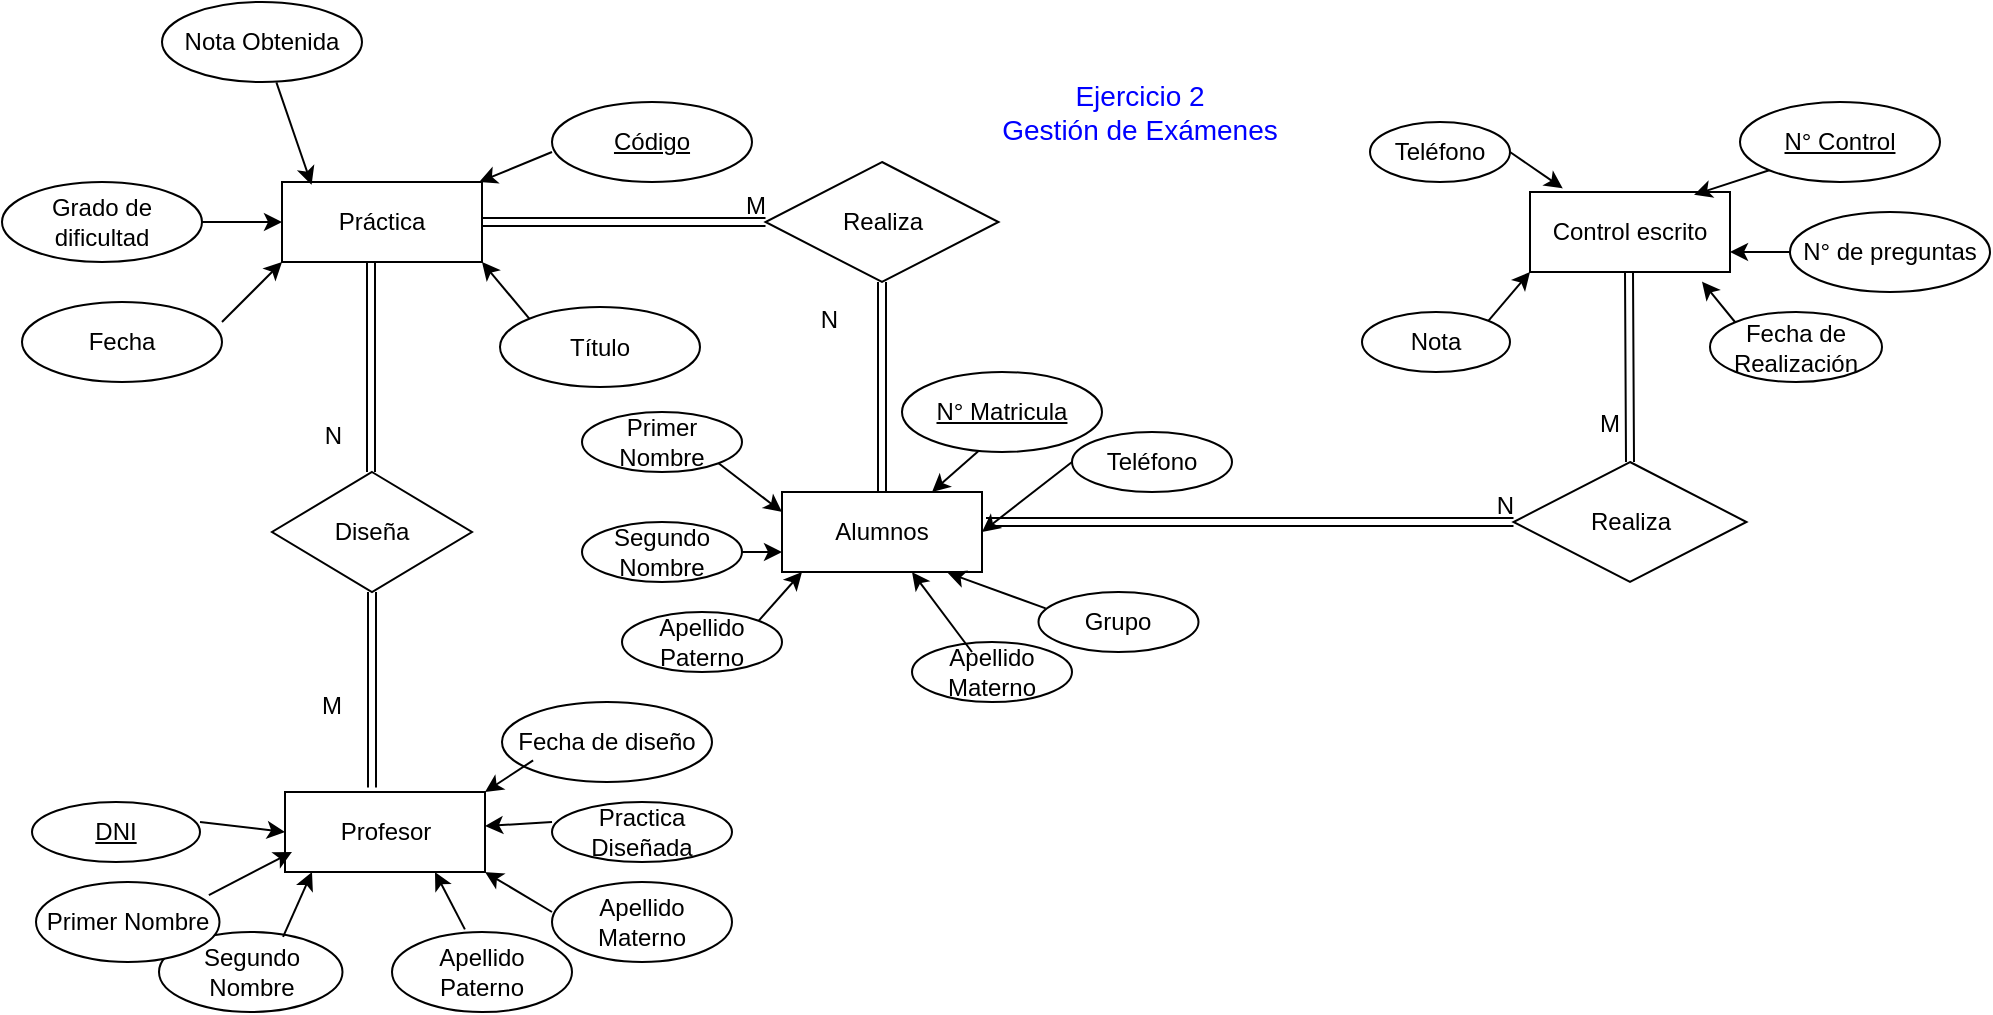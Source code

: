 <mxfile version="17.1.3" type="device"><diagram id="_UIlNqygdMJBV_4PYFMt" name="Page-1"><mxGraphModel dx="997" dy="1717" grid="1" gridSize="10" guides="1" tooltips="1" connect="1" arrows="1" fold="1" page="1" pageScale="1" pageWidth="827" pageHeight="1169" math="0" shadow="0"><root><mxCell id="0"/><mxCell id="1" parent="0"/><mxCell id="fxNJqcIJu42b49JHIs_v-1" value="Práctica" style="whiteSpace=wrap;html=1;align=center;" parent="1" vertex="1"><mxGeometry x="140" y="60" width="100" height="40" as="geometry"/></mxCell><mxCell id="fxNJqcIJu42b49JHIs_v-3" value="Control escrito" style="whiteSpace=wrap;html=1;align=center;" parent="1" vertex="1"><mxGeometry x="764" y="65" width="100" height="40" as="geometry"/></mxCell><mxCell id="fxNJqcIJu42b49JHIs_v-4" value="Profesor" style="whiteSpace=wrap;html=1;align=center;" parent="1" vertex="1"><mxGeometry x="141.5" y="365" width="100" height="40" as="geometry"/></mxCell><mxCell id="fxNJqcIJu42b49JHIs_v-10" value="Grado de dificultad" style="ellipse;whiteSpace=wrap;html=1;align=center;" parent="1" vertex="1"><mxGeometry y="60" width="100" height="40" as="geometry"/></mxCell><mxCell id="fxNJqcIJu42b49JHIs_v-13" value="" style="endArrow=classic;html=1;rounded=0;exitX=0;exitY=0.5;exitDx=0;exitDy=0;" parent="1" target="fxNJqcIJu42b49JHIs_v-1" edge="1"><mxGeometry width="50" height="50" relative="1" as="geometry"><mxPoint x="275" y="45" as="sourcePoint"/><mxPoint x="280.0" y="82.2" as="targetPoint"/><Array as="points"/></mxGeometry></mxCell><mxCell id="fxNJqcIJu42b49JHIs_v-15" value="" style="endArrow=classic;html=1;rounded=0;entryX=0;entryY=0.5;entryDx=0;entryDy=0;" parent="1" target="fxNJqcIJu42b49JHIs_v-1" edge="1"><mxGeometry width="50" height="50" relative="1" as="geometry"><mxPoint x="100" y="80" as="sourcePoint"/><mxPoint x="170" y="130" as="targetPoint"/></mxGeometry></mxCell><mxCell id="fxNJqcIJu42b49JHIs_v-19" value="Realiza" style="shape=rhombus;perimeter=rhombusPerimeter;whiteSpace=wrap;html=1;align=center;" parent="1" vertex="1"><mxGeometry x="381.75" y="50" width="116.5" height="60" as="geometry"/></mxCell><mxCell id="fxNJqcIJu42b49JHIs_v-21" value="Nota" style="ellipse;whiteSpace=wrap;html=1;align=center;" parent="1" vertex="1"><mxGeometry x="680" y="125" width="74" height="30" as="geometry"/></mxCell><mxCell id="fxNJqcIJu42b49JHIs_v-22" value="Teléfono" style="ellipse;whiteSpace=wrap;html=1;align=center;" parent="1" vertex="1"><mxGeometry x="684" y="30" width="70" height="30" as="geometry"/></mxCell><mxCell id="fxNJqcIJu42b49JHIs_v-23" value="Fecha de Realización" style="ellipse;whiteSpace=wrap;html=1;align=center;" parent="1" vertex="1"><mxGeometry x="854" y="125" width="86" height="35" as="geometry"/></mxCell><mxCell id="fxNJqcIJu42b49JHIs_v-24" value="" style="endArrow=classic;html=1;rounded=0;exitX=1;exitY=0;exitDx=0;exitDy=0;entryX=0;entryY=1;entryDx=0;entryDy=0;" parent="1" source="fxNJqcIJu42b49JHIs_v-21" target="fxNJqcIJu42b49JHIs_v-3" edge="1"><mxGeometry width="50" height="50" relative="1" as="geometry"><mxPoint x="674" y="135" as="sourcePoint"/><mxPoint x="724" y="85" as="targetPoint"/></mxGeometry></mxCell><mxCell id="fxNJqcIJu42b49JHIs_v-25" value="" style="endArrow=classic;html=1;rounded=0;exitX=1;exitY=0.5;exitDx=0;exitDy=0;entryX=0.164;entryY=-0.045;entryDx=0;entryDy=0;entryPerimeter=0;" parent="1" source="fxNJqcIJu42b49JHIs_v-22" target="fxNJqcIJu42b49JHIs_v-3" edge="1"><mxGeometry width="50" height="50" relative="1" as="geometry"><mxPoint x="753.995" y="114.998" as="sourcePoint"/><mxPoint x="754" y="105" as="targetPoint"/></mxGeometry></mxCell><mxCell id="fxNJqcIJu42b49JHIs_v-27" value="" style="endArrow=classic;html=1;rounded=0;entryX=0.86;entryY=1.12;entryDx=0;entryDy=0;exitX=0;exitY=0;exitDx=0;exitDy=0;entryPerimeter=0;" parent="1" source="fxNJqcIJu42b49JHIs_v-23" target="fxNJqcIJu42b49JHIs_v-3" edge="1"><mxGeometry width="50" height="50" relative="1" as="geometry"><mxPoint x="834" y="101" as="sourcePoint"/><mxPoint x="872.14" y="65" as="targetPoint"/></mxGeometry></mxCell><mxCell id="fxNJqcIJu42b49JHIs_v-28" value="Diseña" style="shape=rhombus;perimeter=rhombusPerimeter;whiteSpace=wrap;html=1;align=center;" parent="1" vertex="1"><mxGeometry x="135" y="205" width="100" height="60" as="geometry"/></mxCell><mxCell id="fxNJqcIJu42b49JHIs_v-31" value="Segundo Nombre" style="ellipse;whiteSpace=wrap;html=1;align=center;" parent="1" vertex="1"><mxGeometry x="78.5" y="435" width="91.75" height="40" as="geometry"/></mxCell><mxCell id="fxNJqcIJu42b49JHIs_v-32" value="Apellido Paterno" style="ellipse;whiteSpace=wrap;html=1;align=center;" parent="1" vertex="1"><mxGeometry x="195" y="435" width="90" height="40" as="geometry"/></mxCell><mxCell id="fxNJqcIJu42b49JHIs_v-33" value="Practica Diseñada" style="ellipse;whiteSpace=wrap;html=1;align=center;" parent="1" vertex="1"><mxGeometry x="275" y="370" width="90" height="30" as="geometry"/></mxCell><mxCell id="fxNJqcIJu42b49JHIs_v-35" value="" style="endArrow=classic;html=1;rounded=0;entryX=0;entryY=0.5;entryDx=0;entryDy=0;exitX=1;exitY=0.5;exitDx=0;exitDy=0;" parent="1" target="fxNJqcIJu42b49JHIs_v-4" edge="1"><mxGeometry width="50" height="50" relative="1" as="geometry"><mxPoint x="99" y="380" as="sourcePoint"/><mxPoint x="148.5" y="265" as="targetPoint"/></mxGeometry></mxCell><mxCell id="fxNJqcIJu42b49JHIs_v-36" value="" style="endArrow=classic;html=1;rounded=0;exitX=0.676;exitY=0.06;exitDx=0;exitDy=0;exitPerimeter=0;" parent="1" source="fxNJqcIJu42b49JHIs_v-31" edge="1"><mxGeometry width="50" height="50" relative="1" as="geometry"><mxPoint x="148.5" y="385" as="sourcePoint"/><mxPoint x="155" y="405" as="targetPoint"/></mxGeometry></mxCell><mxCell id="fxNJqcIJu42b49JHIs_v-37" value="" style="endArrow=classic;html=1;rounded=0;exitX=0.405;exitY=-0.033;exitDx=0;exitDy=0;entryX=0.75;entryY=1;entryDx=0;entryDy=0;exitPerimeter=0;" parent="1" source="fxNJqcIJu42b49JHIs_v-32" target="fxNJqcIJu42b49JHIs_v-4" edge="1"><mxGeometry width="50" height="50" relative="1" as="geometry"><mxPoint x="214.5" y="375" as="sourcePoint"/><mxPoint x="215" y="355" as="targetPoint"/></mxGeometry></mxCell><mxCell id="fxNJqcIJu42b49JHIs_v-38" value="" style="endArrow=classic;html=1;rounded=0;exitX=0;exitY=0.5;exitDx=0;exitDy=0;" parent="1" target="fxNJqcIJu42b49JHIs_v-4" edge="1"><mxGeometry width="50" height="50" relative="1" as="geometry"><mxPoint x="275" y="380" as="sourcePoint"/><mxPoint x="345" y="335" as="targetPoint"/></mxGeometry></mxCell><mxCell id="cjGrNKfxoDnAlGZ-1pet-3" value="Título" style="ellipse;whiteSpace=wrap;html=1;align=center;" parent="1" vertex="1"><mxGeometry x="249" y="122.5" width="100" height="40" as="geometry"/></mxCell><mxCell id="cjGrNKfxoDnAlGZ-1pet-4" value="" style="endArrow=classic;html=1;rounded=0;exitX=0;exitY=0;exitDx=0;exitDy=0;entryX=1;entryY=1;entryDx=0;entryDy=0;" parent="1" source="cjGrNKfxoDnAlGZ-1pet-3" target="fxNJqcIJu42b49JHIs_v-1" edge="1"><mxGeometry width="50" height="50" relative="1" as="geometry"><mxPoint x="190" y="180" as="sourcePoint"/><mxPoint x="210" y="100" as="targetPoint"/></mxGeometry></mxCell><mxCell id="78Q7VymyqBd84BU-bpm_-3" style="edgeStyle=orthogonalEdgeStyle;rounded=0;orthogonalLoop=1;jettySize=auto;html=1;exitX=0.5;exitY=1;exitDx=0;exitDy=0;" parent="1" edge="1"><mxGeometry relative="1" as="geometry"><mxPoint x="899" y="50" as="sourcePoint"/><mxPoint x="899" y="50" as="targetPoint"/></mxGeometry></mxCell><mxCell id="78Q7VymyqBd84BU-bpm_-5" value="" style="endArrow=classic;html=1;rounded=0;entryX=0.82;entryY=0.035;entryDx=0;entryDy=0;entryPerimeter=0;" parent="1" target="fxNJqcIJu42b49JHIs_v-3" edge="1"><mxGeometry width="50" height="50" relative="1" as="geometry"><mxPoint x="884" y="54" as="sourcePoint"/><mxPoint x="834" y="105" as="targetPoint"/></mxGeometry></mxCell><mxCell id="78Q7VymyqBd84BU-bpm_-11" value="Fecha de diseño" style="ellipse;whiteSpace=wrap;html=1;align=center;" parent="1" vertex="1"><mxGeometry x="250" y="320" width="105" height="40" as="geometry"/></mxCell><mxCell id="78Q7VymyqBd84BU-bpm_-12" value="" style="endArrow=classic;html=1;rounded=0;exitX=0;exitY=1;exitDx=0;exitDy=0;entryX=1;entryY=0;entryDx=0;entryDy=0;" parent="1" target="fxNJqcIJu42b49JHIs_v-4" edge="1"><mxGeometry width="50" height="50" relative="1" as="geometry"><mxPoint x="265.555" y="349.21" as="sourcePoint"/><mxPoint x="213.25" y="407.632" as="targetPoint"/></mxGeometry></mxCell><mxCell id="psuEJ3mvQeP_sptly6we-1" value="" style="shape=link;html=1;rounded=0;exitX=0.5;exitY=1;exitDx=0;exitDy=0;" parent="1" source="fxNJqcIJu42b49JHIs_v-19" target="0WjsIvAa2U3UCHR0FT5W-12" edge="1"><mxGeometry relative="1" as="geometry"><mxPoint x="430" y="130" as="sourcePoint"/><mxPoint x="449" y="290" as="targetPoint"/></mxGeometry></mxCell><mxCell id="psuEJ3mvQeP_sptly6we-2" value="N" style="resizable=0;html=1;align=right;verticalAlign=bottom;" parent="psuEJ3mvQeP_sptly6we-1" connectable="0" vertex="1"><mxGeometry x="1" relative="1" as="geometry"><mxPoint x="-22" y="-78" as="offset"/></mxGeometry></mxCell><mxCell id="psuEJ3mvQeP_sptly6we-3" value="" style="shape=link;html=1;rounded=0;entryX=0;entryY=0.5;entryDx=0;entryDy=0;exitX=1;exitY=0.5;exitDx=0;exitDy=0;" parent="1" source="fxNJqcIJu42b49JHIs_v-1" target="fxNJqcIJu42b49JHIs_v-19" edge="1"><mxGeometry relative="1" as="geometry"><mxPoint x="250" y="80" as="sourcePoint"/><mxPoint x="410" y="80" as="targetPoint"/></mxGeometry></mxCell><mxCell id="psuEJ3mvQeP_sptly6we-4" value="M" style="resizable=0;html=1;align=right;verticalAlign=bottom;" parent="psuEJ3mvQeP_sptly6we-3" connectable="0" vertex="1"><mxGeometry x="1" relative="1" as="geometry"/></mxCell><mxCell id="psuEJ3mvQeP_sptly6we-5" value="" style="shape=link;html=1;rounded=0;entryX=0.435;entryY=-0.055;entryDx=0;entryDy=0;exitX=0.5;exitY=1;exitDx=0;exitDy=0;entryPerimeter=0;" parent="1" source="fxNJqcIJu42b49JHIs_v-28" target="fxNJqcIJu42b49JHIs_v-4" edge="1"><mxGeometry relative="1" as="geometry"><mxPoint x="95" y="434.5" as="sourcePoint"/><mxPoint x="255" y="434.5" as="targetPoint"/></mxGeometry></mxCell><mxCell id="psuEJ3mvQeP_sptly6we-6" value="M" style="resizable=0;html=1;align=right;verticalAlign=bottom;" parent="psuEJ3mvQeP_sptly6we-5" connectable="0" vertex="1"><mxGeometry x="1" relative="1" as="geometry"><mxPoint x="-15" y="-33" as="offset"/></mxGeometry></mxCell><mxCell id="psuEJ3mvQeP_sptly6we-7" value="&lt;font style=&quot;font-size: 14px&quot; color=&quot;#0000ff&quot;&gt;Ejercicio 2&lt;br&gt;Gestión de Exámenes&lt;br&gt;&lt;/font&gt;" style="text;html=1;strokeColor=none;fillColor=none;align=center;verticalAlign=middle;whiteSpace=wrap;rounded=0;" parent="1" vertex="1"><mxGeometry x="498.25" y="10" width="141.75" height="30" as="geometry"/></mxCell><mxCell id="psuEJ3mvQeP_sptly6we-8" value="" style="shape=link;html=1;rounded=0;entryX=0.5;entryY=0;entryDx=0;entryDy=0;" parent="1" target="0WjsIvAa2U3UCHR0FT5W-35" edge="1"><mxGeometry relative="1" as="geometry"><mxPoint x="813.5" y="105" as="sourcePoint"/><mxPoint x="813.5" y="175" as="targetPoint"/></mxGeometry></mxCell><mxCell id="psuEJ3mvQeP_sptly6we-9" value="M" style="resizable=0;html=1;align=right;verticalAlign=bottom;" parent="psuEJ3mvQeP_sptly6we-8" connectable="0" vertex="1"><mxGeometry x="1" relative="1" as="geometry"><mxPoint x="-4" y="-10" as="offset"/></mxGeometry></mxCell><mxCell id="0WjsIvAa2U3UCHR0FT5W-1" value="Código" style="ellipse;whiteSpace=wrap;html=1;align=center;fontStyle=4;" parent="1" vertex="1"><mxGeometry x="275" y="20" width="100" height="40" as="geometry"/></mxCell><mxCell id="0WjsIvAa2U3UCHR0FT5W-2" value="N° Control" style="ellipse;whiteSpace=wrap;html=1;align=center;fontStyle=4;" parent="1" vertex="1"><mxGeometry x="869.0" y="19.997" width="100" height="40" as="geometry"/></mxCell><mxCell id="0WjsIvAa2U3UCHR0FT5W-4" style="edgeStyle=orthogonalEdgeStyle;rounded=0;orthogonalLoop=1;jettySize=auto;html=1;exitX=0;exitY=0.5;exitDx=0;exitDy=0;entryX=1;entryY=0.75;entryDx=0;entryDy=0;" parent="1" source="0WjsIvAa2U3UCHR0FT5W-3" target="fxNJqcIJu42b49JHIs_v-3" edge="1"><mxGeometry relative="1" as="geometry"/></mxCell><mxCell id="0WjsIvAa2U3UCHR0FT5W-3" value="N° de preguntas" style="ellipse;whiteSpace=wrap;html=1;align=center;" parent="1" vertex="1"><mxGeometry x="894" y="75" width="100" height="40" as="geometry"/></mxCell><mxCell id="0WjsIvAa2U3UCHR0FT5W-5" value="DNI" style="ellipse;whiteSpace=wrap;html=1;align=center;fontStyle=4;" parent="1" vertex="1"><mxGeometry x="15" y="370" width="84" height="30" as="geometry"/></mxCell><mxCell id="0WjsIvAa2U3UCHR0FT5W-6" value="Apellido Materno" style="ellipse;whiteSpace=wrap;html=1;align=center;" parent="1" vertex="1"><mxGeometry x="275" y="410" width="90" height="40" as="geometry"/></mxCell><mxCell id="0WjsIvAa2U3UCHR0FT5W-9" value="" style="endArrow=classic;html=1;rounded=0;exitX=0;exitY=0.5;exitDx=0;exitDy=0;entryX=1;entryY=1;entryDx=0;entryDy=0;" parent="1" target="fxNJqcIJu42b49JHIs_v-4" edge="1"><mxGeometry width="50" height="50" relative="1" as="geometry"><mxPoint x="275" y="425" as="sourcePoint"/><mxPoint x="226.5" y="415" as="targetPoint"/></mxGeometry></mxCell><mxCell id="0WjsIvAa2U3UCHR0FT5W-10" value="Primer Nombre" style="ellipse;whiteSpace=wrap;html=1;align=center;" parent="1" vertex="1"><mxGeometry x="17" y="410" width="91.75" height="40" as="geometry"/></mxCell><mxCell id="0WjsIvAa2U3UCHR0FT5W-11" value="" style="endArrow=classic;html=1;rounded=0;exitX=0.942;exitY=0.29;exitDx=0;exitDy=0;exitPerimeter=0;" parent="1" edge="1"><mxGeometry width="50" height="50" relative="1" as="geometry"><mxPoint x="103.428" y="416.6" as="sourcePoint"/><mxPoint x="145" y="395" as="targetPoint"/></mxGeometry></mxCell><mxCell id="0WjsIvAa2U3UCHR0FT5W-12" value="Alumnos" style="whiteSpace=wrap;html=1;align=center;" parent="1" vertex="1"><mxGeometry x="390" y="215" width="100" height="40" as="geometry"/></mxCell><mxCell id="0WjsIvAa2U3UCHR0FT5W-13" value="Primer Nombre" style="ellipse;whiteSpace=wrap;html=1;align=center;" parent="1" vertex="1"><mxGeometry x="290" y="175" width="80" height="30" as="geometry"/></mxCell><mxCell id="0WjsIvAa2U3UCHR0FT5W-14" value="N° Matricula" style="ellipse;whiteSpace=wrap;html=1;align=center;fontStyle=4;" parent="1" vertex="1"><mxGeometry x="450" y="155" width="100" height="40" as="geometry"/></mxCell><mxCell id="0WjsIvAa2U3UCHR0FT5W-15" value="" style="endArrow=classic;html=1;rounded=0;exitX=1;exitY=1;exitDx=0;exitDy=0;" parent="1" source="0WjsIvAa2U3UCHR0FT5W-13" edge="1"><mxGeometry width="50" height="50" relative="1" as="geometry"><mxPoint x="343.5" y="215" as="sourcePoint"/><mxPoint x="390" y="225" as="targetPoint"/></mxGeometry></mxCell><mxCell id="0WjsIvAa2U3UCHR0FT5W-16" value="Segundo Nombre" style="ellipse;whiteSpace=wrap;html=1;align=center;" parent="1" vertex="1"><mxGeometry x="290" y="230" width="80" height="30" as="geometry"/></mxCell><mxCell id="0WjsIvAa2U3UCHR0FT5W-17" value="Apellido Paterno" style="ellipse;whiteSpace=wrap;html=1;align=center;" parent="1" vertex="1"><mxGeometry x="310" y="275" width="80" height="30" as="geometry"/></mxCell><mxCell id="0WjsIvAa2U3UCHR0FT5W-18" value="Apellido Materno" style="ellipse;whiteSpace=wrap;html=1;align=center;" parent="1" vertex="1"><mxGeometry x="455" y="290" width="80" height="30" as="geometry"/></mxCell><mxCell id="0WjsIvAa2U3UCHR0FT5W-19" value="" style="endArrow=classic;html=1;rounded=0;exitX=1;exitY=0.5;exitDx=0;exitDy=0;entryX=0;entryY=0.75;entryDx=0;entryDy=0;" parent="1" source="0WjsIvAa2U3UCHR0FT5W-16" target="0WjsIvAa2U3UCHR0FT5W-12" edge="1"><mxGeometry width="50" height="50" relative="1" as="geometry"><mxPoint x="368.284" y="210.607" as="sourcePoint"/><mxPoint x="400" y="235" as="targetPoint"/></mxGeometry></mxCell><mxCell id="0WjsIvAa2U3UCHR0FT5W-20" value="" style="endArrow=classic;html=1;rounded=0;exitX=1;exitY=0;exitDx=0;exitDy=0;" parent="1" source="0WjsIvAa2U3UCHR0FT5W-17" edge="1"><mxGeometry width="50" height="50" relative="1" as="geometry"><mxPoint x="380" y="255" as="sourcePoint"/><mxPoint x="400" y="255" as="targetPoint"/></mxGeometry></mxCell><mxCell id="0WjsIvAa2U3UCHR0FT5W-21" value="" style="endArrow=classic;html=1;rounded=0;exitX=0.375;exitY=0.167;exitDx=0;exitDy=0;exitPerimeter=0;" parent="1" source="0WjsIvAa2U3UCHR0FT5W-18" target="0WjsIvAa2U3UCHR0FT5W-12" edge="1"><mxGeometry width="50" height="50" relative="1" as="geometry"><mxPoint x="430" y="280" as="sourcePoint"/><mxPoint x="410" y="265" as="targetPoint"/></mxGeometry></mxCell><mxCell id="0WjsIvAa2U3UCHR0FT5W-22" value="" style="endArrow=classic;html=1;rounded=0;exitX=0.384;exitY=0.985;exitDx=0;exitDy=0;exitPerimeter=0;entryX=0.75;entryY=0;entryDx=0;entryDy=0;" parent="1" source="0WjsIvAa2U3UCHR0FT5W-14" target="0WjsIvAa2U3UCHR0FT5W-12" edge="1"><mxGeometry width="50" height="50" relative="1" as="geometry"><mxPoint x="368.284" y="210.607" as="sourcePoint"/><mxPoint x="400" y="235" as="targetPoint"/></mxGeometry></mxCell><mxCell id="0WjsIvAa2U3UCHR0FT5W-23" value="Grupo" style="ellipse;whiteSpace=wrap;html=1;align=center;" parent="1" vertex="1"><mxGeometry x="518.25" y="265" width="80" height="30" as="geometry"/></mxCell><mxCell id="0WjsIvAa2U3UCHR0FT5W-24" value="Teléfono" style="ellipse;whiteSpace=wrap;html=1;align=center;" parent="1" vertex="1"><mxGeometry x="535" y="185" width="80" height="30" as="geometry"/></mxCell><mxCell id="0WjsIvAa2U3UCHR0FT5W-25" value="" style="endArrow=classic;html=1;rounded=0;exitX=0;exitY=0.5;exitDx=0;exitDy=0;entryX=1;entryY=0.5;entryDx=0;entryDy=0;" parent="1" source="0WjsIvAa2U3UCHR0FT5W-24" target="0WjsIvAa2U3UCHR0FT5W-12" edge="1"><mxGeometry width="50" height="50" relative="1" as="geometry"><mxPoint x="458" y="206.2" as="sourcePoint"/><mxPoint x="450" y="225" as="targetPoint"/></mxGeometry></mxCell><mxCell id="0WjsIvAa2U3UCHR0FT5W-26" value="" style="endArrow=classic;html=1;rounded=0;exitX=0.045;exitY=0.273;exitDx=0;exitDy=0;entryX=0.828;entryY=1.01;entryDx=0;entryDy=0;entryPerimeter=0;exitPerimeter=0;" parent="1" source="0WjsIvAa2U3UCHR0FT5W-23" target="0WjsIvAa2U3UCHR0FT5W-12" edge="1"><mxGeometry width="50" height="50" relative="1" as="geometry"><mxPoint x="520" y="245" as="sourcePoint"/><mxPoint x="500" y="245" as="targetPoint"/></mxGeometry></mxCell><mxCell id="0WjsIvAa2U3UCHR0FT5W-33" value="" style="shape=link;html=1;rounded=0;exitX=0.5;exitY=1;exitDx=0;exitDy=0;" parent="1" edge="1"><mxGeometry relative="1" as="geometry"><mxPoint x="184.5" y="100" as="sourcePoint"/><mxPoint x="184.5" y="205" as="targetPoint"/></mxGeometry></mxCell><mxCell id="0WjsIvAa2U3UCHR0FT5W-34" value="N" style="resizable=0;html=1;align=right;verticalAlign=bottom;" parent="0WjsIvAa2U3UCHR0FT5W-33" connectable="0" vertex="1"><mxGeometry x="1" relative="1" as="geometry"><mxPoint x="-14" y="-10" as="offset"/></mxGeometry></mxCell><mxCell id="0WjsIvAa2U3UCHR0FT5W-35" value="Realiza" style="shape=rhombus;perimeter=rhombusPerimeter;whiteSpace=wrap;html=1;align=center;" parent="1" vertex="1"><mxGeometry x="755.75" y="200" width="116.5" height="60" as="geometry"/></mxCell><mxCell id="0WjsIvAa2U3UCHR0FT5W-36" value="" style="shape=link;html=1;rounded=0;entryX=0;entryY=0.5;entryDx=0;entryDy=0;" parent="1" target="0WjsIvAa2U3UCHR0FT5W-35" edge="1"><mxGeometry relative="1" as="geometry"><mxPoint x="492" y="230" as="sourcePoint"/><mxPoint x="633.25" y="234.5" as="targetPoint"/></mxGeometry></mxCell><mxCell id="0WjsIvAa2U3UCHR0FT5W-37" value="N" style="resizable=0;html=1;align=right;verticalAlign=bottom;" parent="0WjsIvAa2U3UCHR0FT5W-36" connectable="0" vertex="1"><mxGeometry x="1" relative="1" as="geometry"/></mxCell><mxCell id="0WjsIvAa2U3UCHR0FT5W-38" value="Fecha" style="ellipse;whiteSpace=wrap;html=1;align=center;" parent="1" vertex="1"><mxGeometry x="10" y="120" width="100" height="40" as="geometry"/></mxCell><mxCell id="0WjsIvAa2U3UCHR0FT5W-39" value="Nota Obtenida" style="ellipse;whiteSpace=wrap;html=1;align=center;" parent="1" vertex="1"><mxGeometry x="80" y="-30" width="100" height="40" as="geometry"/></mxCell><mxCell id="0WjsIvAa2U3UCHR0FT5W-40" value="" style="endArrow=classic;html=1;rounded=0;exitX=1;exitY=0.25;exitDx=0;exitDy=0;exitPerimeter=0;" parent="1" source="0WjsIvAa2U3UCHR0FT5W-38" edge="1"><mxGeometry width="50" height="50" relative="1" as="geometry"><mxPoint x="110" y="90" as="sourcePoint"/><mxPoint x="140" y="100" as="targetPoint"/></mxGeometry></mxCell><mxCell id="0WjsIvAa2U3UCHR0FT5W-41" value="" style="endArrow=classic;html=1;rounded=0;entryX=0.148;entryY=0.035;entryDx=0;entryDy=0;exitX=0.572;exitY=1.005;exitDx=0;exitDy=0;exitPerimeter=0;entryPerimeter=0;" parent="1" source="0WjsIvAa2U3UCHR0FT5W-39" target="fxNJqcIJu42b49JHIs_v-1" edge="1"><mxGeometry width="50" height="50" relative="1" as="geometry"><mxPoint x="110" y="90" as="sourcePoint"/><mxPoint x="150" y="90" as="targetPoint"/></mxGeometry></mxCell></root></mxGraphModel></diagram></mxfile>